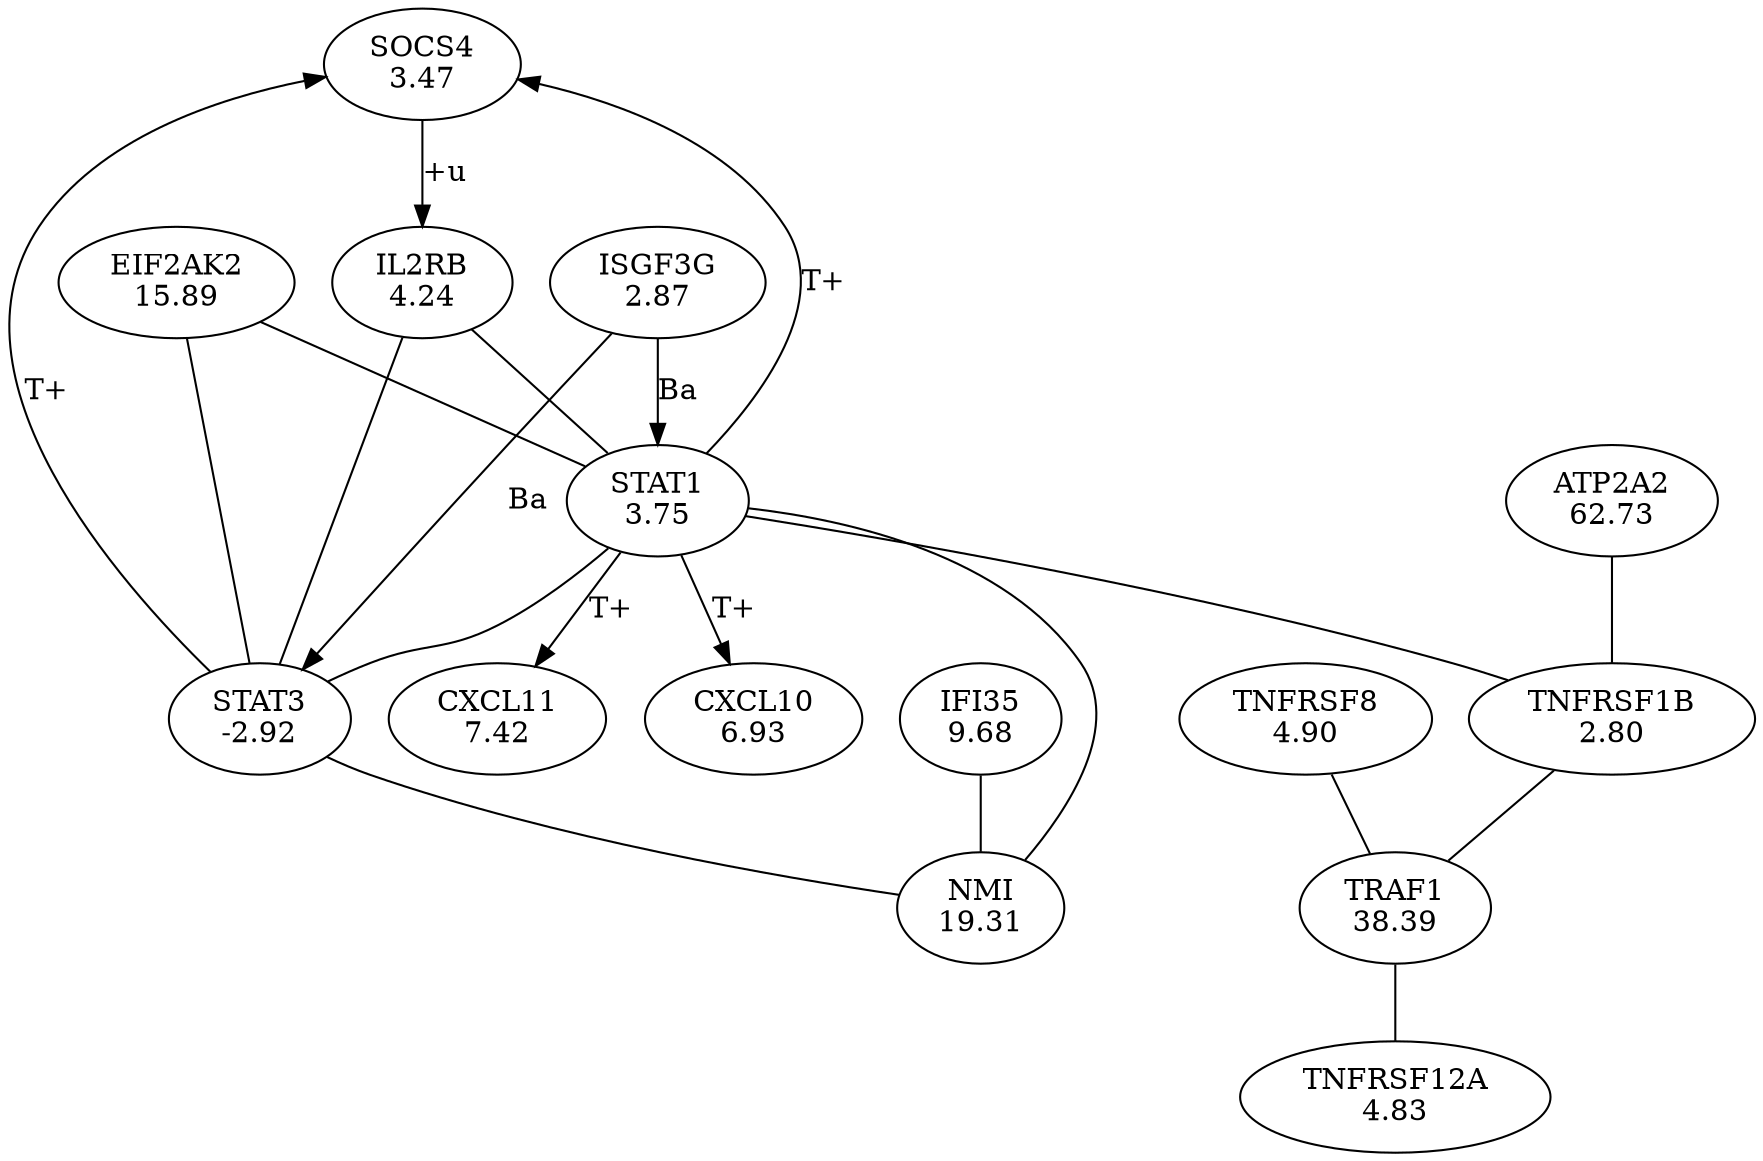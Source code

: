 digraph G {
overlap = scale ;
150 [label = "SOCS4\n3.47" ] ; 
10412 [label = "IL2RB\n4.24" ] ; 
10273 [label = "STAT1\n3.75" ] ; 
823 [label = "NMI\n19.31" ] ; 
11389 [label = "EIF2AK2\n15.89" ] ; 
13518 [label = "IFI35\n9.68" ] ; 
13502 [label = "CXCL11\n7.42" ] ; 
9347 [label = "CXCL10\n6.93" ] ; 
3355 [label = "STAT3\n-2.92" ] ; 
9037 [label = "ISGF3G\n2.87" ] ; 
14639 [label = "TNFRSF1B\n2.80" ] ; 
12337 [label = "ATP2A2\n62.73" ] ; 
10153 [label = "TRAF1\n38.39" ] ; 
6731 [label = "TNFRSF8\n4.90" ] ; 
1552 [label = "TNFRSF12A\n4.83" ] ; 
3355 -> 150 [label = "T+" ]
150 -> 10412 [label = "+u" ]
10273 -> 150 [label = "T+" ]
10273 -> 14639 [arrowhead = "none" ]
11389 -> 10273 [arrowhead = "none" ]
10273 -> 13502 [label = "T+" ]
10412 -> 10273 [arrowhead = "none" ]
3355 -> 823 [arrowhead = "none" ]
13518 -> 823 [arrowhead = "none" ]
10273 -> 823 [arrowhead = "none" ]
10273 -> 9347 [label = "T+" ]
11389 -> 3355 [arrowhead = "none" ]
10412 -> 3355 [arrowhead = "none" ]
9037 -> 3355 [label = "Ba" ]
10273 -> 3355 [arrowhead = "none" ]
9037 -> 10273 [label = "Ba" ]
12337 -> 14639 [arrowhead = "none" ]
14639 -> 10153 [arrowhead = "none" ]
6731 -> 10153 [arrowhead = "none" ]
10153 -> 1552 [arrowhead = "none" ]
}
